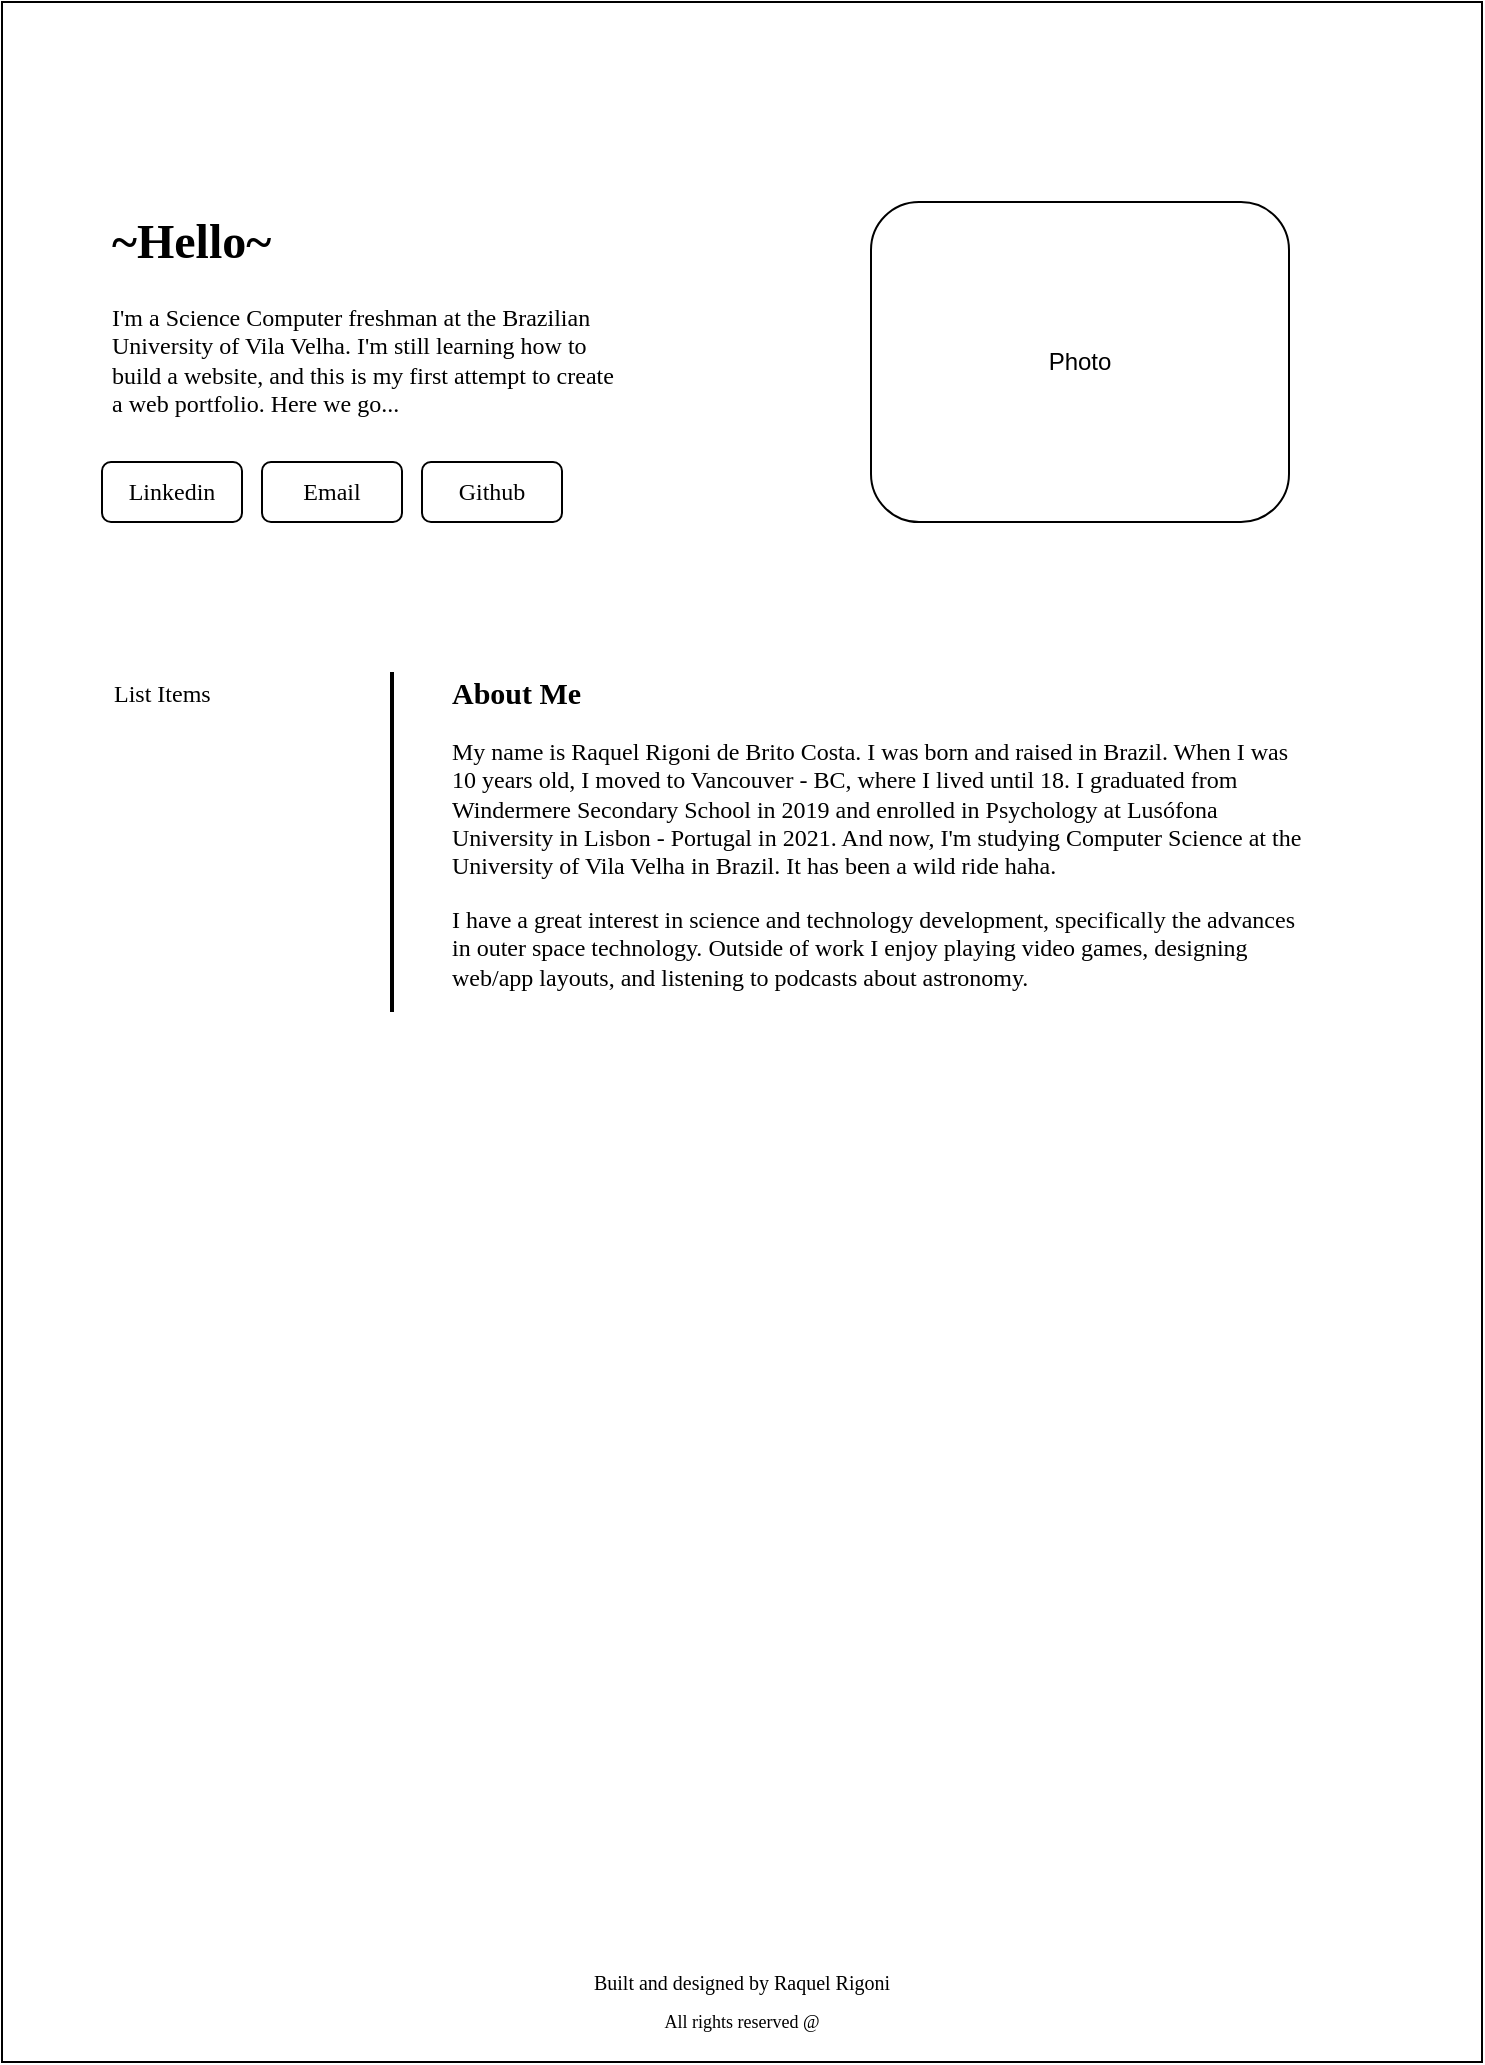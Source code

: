 <mxfile version="20.2.5" type="github">
  <diagram id="rgVs9-a1TTidHtFovz7s" name="Page-1">
    <mxGraphModel dx="1038" dy="619" grid="1" gridSize="10" guides="1" tooltips="1" connect="1" arrows="1" fold="1" page="1" pageScale="1" pageWidth="827" pageHeight="1169" background="none" math="0" shadow="0">
      <root>
        <mxCell id="0" />
        <mxCell id="1" parent="0" />
        <mxCell id="E7WEAgX6e2Pd9mRvreSS-2" value="" style="rounded=0;whiteSpace=wrap;html=1;labelBorderColor=none;fontColor=none;noLabel=1;" vertex="1" parent="1">
          <mxGeometry x="50" y="80" width="740" height="1030" as="geometry" />
        </mxCell>
        <mxCell id="E7WEAgX6e2Pd9mRvreSS-3" value="&lt;h1&gt;~Hello~&lt;/h1&gt;&lt;p&gt;&lt;span style=&quot;text-align: center;&quot;&gt;I&#39;m a Science Computer freshman at the Brazilian University of Vila Velha. I&#39;m still learning how to build a website, and this is my first attempt to create a web portfolio. Here we go...&lt;/span&gt;&lt;br&gt;&lt;/p&gt;" style="text;html=1;strokeColor=none;fillColor=none;spacing=5;spacingTop=-20;whiteSpace=wrap;overflow=hidden;rounded=0;fontFamily=Times New Roman;" vertex="1" parent="1">
          <mxGeometry x="100" y="180" width="260" height="140" as="geometry" />
        </mxCell>
        <mxCell id="E7WEAgX6e2Pd9mRvreSS-6" value="" style="rounded=1;whiteSpace=wrap;html=1;fontFamily=Times New Roman;" vertex="1" parent="1">
          <mxGeometry x="100" y="310" width="70" height="30" as="geometry" />
        </mxCell>
        <mxCell id="E7WEAgX6e2Pd9mRvreSS-7" value="" style="rounded=1;whiteSpace=wrap;html=1;fontFamily=Times New Roman;" vertex="1" parent="1">
          <mxGeometry x="180" y="310" width="70" height="30" as="geometry" />
        </mxCell>
        <mxCell id="E7WEAgX6e2Pd9mRvreSS-8" value="" style="rounded=1;whiteSpace=wrap;html=1;fontFamily=Times New Roman;" vertex="1" parent="1">
          <mxGeometry x="260" y="310" width="70" height="30" as="geometry" />
        </mxCell>
        <mxCell id="E7WEAgX6e2Pd9mRvreSS-9" value="Linkedin" style="text;html=1;strokeColor=none;fillColor=none;align=center;verticalAlign=middle;whiteSpace=wrap;rounded=0;fontFamily=Times New Roman;" vertex="1" parent="1">
          <mxGeometry x="105" y="310" width="60" height="30" as="geometry" />
        </mxCell>
        <mxCell id="E7WEAgX6e2Pd9mRvreSS-10" value="Email" style="text;html=1;strokeColor=none;fillColor=none;align=center;verticalAlign=middle;whiteSpace=wrap;rounded=0;fontFamily=Times New Roman;" vertex="1" parent="1">
          <mxGeometry x="185" y="310" width="60" height="30" as="geometry" />
        </mxCell>
        <mxCell id="E7WEAgX6e2Pd9mRvreSS-11" value="Github" style="text;html=1;strokeColor=none;fillColor=none;align=center;verticalAlign=middle;whiteSpace=wrap;rounded=0;fontFamily=Times New Roman;" vertex="1" parent="1">
          <mxGeometry x="265" y="310" width="60" height="30" as="geometry" />
        </mxCell>
        <mxCell id="E7WEAgX6e2Pd9mRvreSS-16" value="" style="rounded=1;whiteSpace=wrap;html=1;fontFamily=Times New Roman;strokeColor=default;" vertex="1" parent="1">
          <mxGeometry x="484.5" y="180" width="209" height="160" as="geometry" />
        </mxCell>
        <mxCell id="E7WEAgX6e2Pd9mRvreSS-5" value="Photo" style="text;html=1;strokeColor=none;fillColor=none;align=center;verticalAlign=middle;whiteSpace=wrap;rounded=0;" vertex="1" parent="1">
          <mxGeometry x="559" y="245" width="60" height="30" as="geometry" />
        </mxCell>
        <mxCell id="E7WEAgX6e2Pd9mRvreSS-17" value="Built and designed by Raquel Rigoni" style="text;html=1;strokeColor=none;fillColor=none;align=center;verticalAlign=middle;whiteSpace=wrap;rounded=0;fontFamily=Times New Roman;fontSize=10;" vertex="1" parent="1">
          <mxGeometry x="330" y="1060" width="180" height="20" as="geometry" />
        </mxCell>
        <mxCell id="E7WEAgX6e2Pd9mRvreSS-18" value="All rights reserved @" style="text;html=1;strokeColor=none;fillColor=none;align=center;verticalAlign=middle;whiteSpace=wrap;rounded=0;fontFamily=Times New Roman;fontSize=9;" vertex="1" parent="1">
          <mxGeometry x="365" y="1080" width="110" height="20" as="geometry" />
        </mxCell>
        <mxCell id="E7WEAgX6e2Pd9mRvreSS-20" value="&lt;h2&gt;About Me&lt;/h2&gt;&lt;p style=&quot;font-size: 12px;&quot;&gt;&lt;font style=&quot;font-size: 12px;&quot;&gt;My name is Raquel Rigoni de Brito Costa. I was born and raised in Brazil. When I was 10 years old, I moved to Vancouver - BC, where I lived until 18. I graduated from Windermere Secondary School in 2019 and enrolled in Psychology at Lusófona University in Lisbon - Portugal in 2021. And now, I&#39;m studying Computer Science at the University of Vila Velha in Brazil. It has been a wild ride haha.&amp;nbsp;&lt;br&gt;&lt;/font&gt;&lt;/p&gt;&lt;p style=&quot;font-size: 12px;&quot;&gt;&lt;font style=&quot;font-size: 12px;&quot;&gt;I have a great interest in science and technology development, specifically the advances in outer space technology.&lt;/font&gt;&lt;span style=&quot;font-size: 12px;&quot;&gt;&amp;nbsp;Outside of work I enjoy playing video games, designing web/app layouts, and listening to podcasts about astronomy.&lt;/span&gt;&lt;br&gt;&lt;/p&gt;&lt;p&gt;&lt;span style=&quot;font-size: 12px;&quot;&gt;&lt;br&gt;&lt;/span&gt;&lt;/p&gt;" style="text;html=1;strokeColor=none;fillColor=none;spacing=5;spacingTop=-20;whiteSpace=wrap;overflow=hidden;rounded=0;labelBorderColor=none;fontFamily=Times New Roman;fontSize=10;fontColor=none;" vertex="1" parent="1">
          <mxGeometry x="270" y="415" width="440" height="170" as="geometry" />
        </mxCell>
        <mxCell id="E7WEAgX6e2Pd9mRvreSS-21" value="List Items" style="text;strokeColor=none;fillColor=none;align=left;verticalAlign=middle;spacingLeft=4;spacingRight=4;overflow=hidden;points=[[0,0.5],[1,0.5]];portConstraint=eastwest;rotatable=0;labelBorderColor=none;fontFamily=Times New Roman;fontSize=12;fontColor=#000000;" vertex="1" parent="1">
          <mxGeometry x="100" y="415" width="80" height="20" as="geometry" />
        </mxCell>
        <mxCell id="E7WEAgX6e2Pd9mRvreSS-24" value="" style="line;strokeWidth=2;html=1;labelBorderColor=none;fontFamily=Times New Roman;fontSize=12;fontColor=#000000;rotation=90;" vertex="1" parent="1">
          <mxGeometry x="160" y="495" width="170" height="10" as="geometry" />
        </mxCell>
      </root>
    </mxGraphModel>
  </diagram>
</mxfile>
